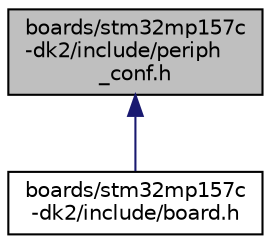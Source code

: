 digraph "boards/stm32mp157c-dk2/include/periph_conf.h"
{
 // LATEX_PDF_SIZE
  edge [fontname="Helvetica",fontsize="10",labelfontname="Helvetica",labelfontsize="10"];
  node [fontname="Helvetica",fontsize="10",shape=record];
  Node1 [label="boards/stm32mp157c\l-dk2/include/periph\l_conf.h",height=0.2,width=0.4,color="black", fillcolor="grey75", style="filled", fontcolor="black",tooltip="Board specific implementations for the STM32MP157C-DK2 board."];
  Node1 -> Node2 [dir="back",color="midnightblue",fontsize="10",style="solid",fontname="Helvetica"];
  Node2 [label="boards/stm32mp157c\l-dk2/include/board.h",height=0.2,width=0.4,color="black", fillcolor="white", style="filled",URL="$stm32mp157c-dk2_2include_2board_8h.html",tooltip="Board specific definitions for the STM32MP157C-DK2 board."];
}
